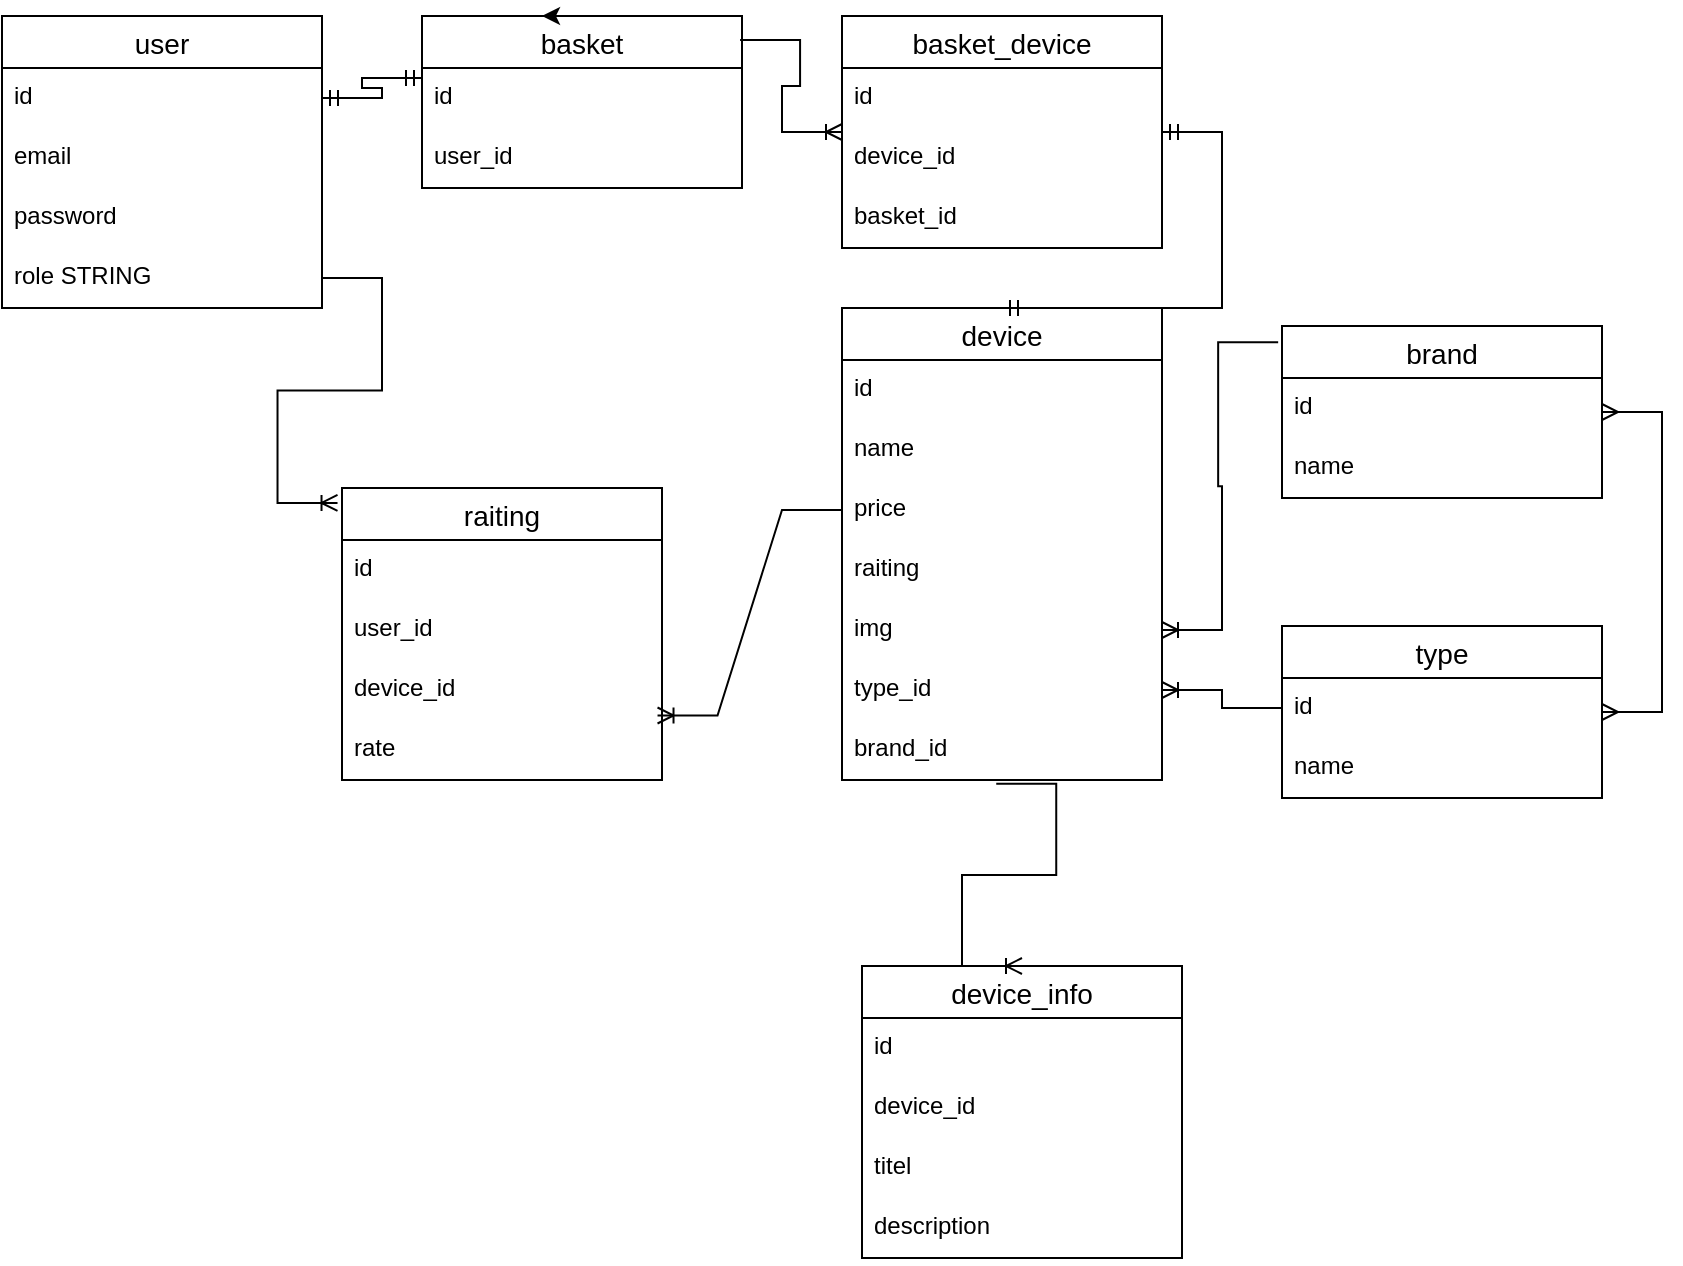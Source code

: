 <mxfile version="20.3.0" type="device"><diagram id="rqLMEa_mwbyJquFjnqyz" name="Страница 1"><mxGraphModel dx="996" dy="680" grid="1" gridSize="10" guides="1" tooltips="1" connect="1" arrows="1" fold="1" page="1" pageScale="1" pageWidth="827" pageHeight="1169" math="0" shadow="0"><root><mxCell id="0"/><mxCell id="1" parent="0"/><mxCell id="_isI66p5DLrLbes9KcqR-1" value="user" style="swimlane;fontStyle=0;childLayout=stackLayout;horizontal=1;startSize=26;horizontalStack=0;resizeParent=1;resizeParentMax=0;resizeLast=0;collapsible=1;marginBottom=0;align=center;fontSize=14;" vertex="1" parent="1"><mxGeometry x="20" y="25" width="160" height="146" as="geometry"/></mxCell><mxCell id="_isI66p5DLrLbes9KcqR-2" value="id" style="text;strokeColor=none;fillColor=none;spacingLeft=4;spacingRight=4;overflow=hidden;rotatable=0;points=[[0,0.5],[1,0.5]];portConstraint=eastwest;fontSize=12;" vertex="1" parent="_isI66p5DLrLbes9KcqR-1"><mxGeometry y="26" width="160" height="30" as="geometry"/></mxCell><mxCell id="_isI66p5DLrLbes9KcqR-3" value="email" style="text;strokeColor=none;fillColor=none;spacingLeft=4;spacingRight=4;overflow=hidden;rotatable=0;points=[[0,0.5],[1,0.5]];portConstraint=eastwest;fontSize=12;" vertex="1" parent="_isI66p5DLrLbes9KcqR-1"><mxGeometry y="56" width="160" height="30" as="geometry"/></mxCell><mxCell id="_isI66p5DLrLbes9KcqR-4" value="password" style="text;strokeColor=none;fillColor=none;spacingLeft=4;spacingRight=4;overflow=hidden;rotatable=0;points=[[0,0.5],[1,0.5]];portConstraint=eastwest;fontSize=12;" vertex="1" parent="_isI66p5DLrLbes9KcqR-1"><mxGeometry y="86" width="160" height="30" as="geometry"/></mxCell><mxCell id="_isI66p5DLrLbes9KcqR-5" value="role STRING" style="text;strokeColor=none;fillColor=none;spacingLeft=4;spacingRight=4;overflow=hidden;rotatable=0;points=[[0,0.5],[1,0.5]];portConstraint=eastwest;fontSize=12;" vertex="1" parent="_isI66p5DLrLbes9KcqR-1"><mxGeometry y="116" width="160" height="30" as="geometry"/></mxCell><mxCell id="_isI66p5DLrLbes9KcqR-6" value="basket" style="swimlane;fontStyle=0;childLayout=stackLayout;horizontal=1;startSize=26;horizontalStack=0;resizeParent=1;resizeParentMax=0;resizeLast=0;collapsible=1;marginBottom=0;align=center;fontSize=14;" vertex="1" parent="1"><mxGeometry x="230" y="25" width="160" height="86" as="geometry"/></mxCell><mxCell id="_isI66p5DLrLbes9KcqR-7" value="id" style="text;strokeColor=none;fillColor=none;spacingLeft=4;spacingRight=4;overflow=hidden;rotatable=0;points=[[0,0.5],[1,0.5]];portConstraint=eastwest;fontSize=12;" vertex="1" parent="_isI66p5DLrLbes9KcqR-6"><mxGeometry y="26" width="160" height="30" as="geometry"/></mxCell><mxCell id="_isI66p5DLrLbes9KcqR-8" value="user_id" style="text;strokeColor=none;fillColor=none;spacingLeft=4;spacingRight=4;overflow=hidden;rotatable=0;points=[[0,0.5],[1,0.5]];portConstraint=eastwest;fontSize=12;" vertex="1" parent="_isI66p5DLrLbes9KcqR-6"><mxGeometry y="56" width="160" height="30" as="geometry"/></mxCell><mxCell id="_isI66p5DLrLbes9KcqR-10" value="" style="edgeStyle=entityRelationEdgeStyle;fontSize=12;html=1;endArrow=ERmandOne;startArrow=ERmandOne;rounded=0;exitX=1;exitY=0.5;exitDx=0;exitDy=0;entryX=0;entryY=0.167;entryDx=0;entryDy=0;entryPerimeter=0;" edge="1" parent="1" source="_isI66p5DLrLbes9KcqR-2" target="_isI66p5DLrLbes9KcqR-7"><mxGeometry width="100" height="100" relative="1" as="geometry"><mxPoint x="300" y="200" as="sourcePoint"/><mxPoint x="400" y="100" as="targetPoint"/></mxGeometry></mxCell><mxCell id="_isI66p5DLrLbes9KcqR-15" value="device" style="swimlane;fontStyle=0;childLayout=stackLayout;horizontal=1;startSize=26;horizontalStack=0;resizeParent=1;resizeParentMax=0;resizeLast=0;collapsible=1;marginBottom=0;align=center;fontSize=14;" vertex="1" parent="1"><mxGeometry x="440" y="171" width="160" height="236" as="geometry"/></mxCell><mxCell id="_isI66p5DLrLbes9KcqR-17" value="id" style="text;strokeColor=none;fillColor=none;spacingLeft=4;spacingRight=4;overflow=hidden;rotatable=0;points=[[0,0.5],[1,0.5]];portConstraint=eastwest;fontSize=12;" vertex="1" parent="_isI66p5DLrLbes9KcqR-15"><mxGeometry y="26" width="160" height="30" as="geometry"/></mxCell><mxCell id="_isI66p5DLrLbes9KcqR-18" value="name" style="text;strokeColor=none;fillColor=none;spacingLeft=4;spacingRight=4;overflow=hidden;rotatable=0;points=[[0,0.5],[1,0.5]];portConstraint=eastwest;fontSize=12;" vertex="1" parent="_isI66p5DLrLbes9KcqR-15"><mxGeometry y="56" width="160" height="30" as="geometry"/></mxCell><mxCell id="_isI66p5DLrLbes9KcqR-19" value="price" style="text;strokeColor=none;fillColor=none;spacingLeft=4;spacingRight=4;overflow=hidden;rotatable=0;points=[[0,0.5],[1,0.5]];portConstraint=eastwest;fontSize=12;" vertex="1" parent="_isI66p5DLrLbes9KcqR-15"><mxGeometry y="86" width="160" height="30" as="geometry"/></mxCell><mxCell id="_isI66p5DLrLbes9KcqR-24" value="raiting" style="text;strokeColor=none;fillColor=none;spacingLeft=4;spacingRight=4;overflow=hidden;rotatable=0;points=[[0,0.5],[1,0.5]];portConstraint=eastwest;fontSize=12;" vertex="1" parent="_isI66p5DLrLbes9KcqR-15"><mxGeometry y="116" width="160" height="30" as="geometry"/></mxCell><mxCell id="_isI66p5DLrLbes9KcqR-25" value="img" style="text;strokeColor=none;fillColor=none;spacingLeft=4;spacingRight=4;overflow=hidden;rotatable=0;points=[[0,0.5],[1,0.5]];portConstraint=eastwest;fontSize=12;" vertex="1" parent="_isI66p5DLrLbes9KcqR-15"><mxGeometry y="146" width="160" height="30" as="geometry"/></mxCell><mxCell id="_isI66p5DLrLbes9KcqR-26" value="type_id" style="text;strokeColor=none;fillColor=none;spacingLeft=4;spacingRight=4;overflow=hidden;rotatable=0;points=[[0,0.5],[1,0.5]];portConstraint=eastwest;fontSize=12;" vertex="1" parent="_isI66p5DLrLbes9KcqR-15"><mxGeometry y="176" width="160" height="30" as="geometry"/></mxCell><mxCell id="_isI66p5DLrLbes9KcqR-27" value="brand_id" style="text;strokeColor=none;fillColor=none;spacingLeft=4;spacingRight=4;overflow=hidden;rotatable=0;points=[[0,0.5],[1,0.5]];portConstraint=eastwest;fontSize=12;" vertex="1" parent="_isI66p5DLrLbes9KcqR-15"><mxGeometry y="206" width="160" height="30" as="geometry"/></mxCell><mxCell id="_isI66p5DLrLbes9KcqR-28" value="type" style="swimlane;fontStyle=0;childLayout=stackLayout;horizontal=1;startSize=26;horizontalStack=0;resizeParent=1;resizeParentMax=0;resizeLast=0;collapsible=1;marginBottom=0;align=center;fontSize=14;" vertex="1" parent="1"><mxGeometry x="660" y="330" width="160" height="86" as="geometry"/></mxCell><mxCell id="_isI66p5DLrLbes9KcqR-29" value="id" style="text;strokeColor=none;fillColor=none;spacingLeft=4;spacingRight=4;overflow=hidden;rotatable=0;points=[[0,0.5],[1,0.5]];portConstraint=eastwest;fontSize=12;" vertex="1" parent="_isI66p5DLrLbes9KcqR-28"><mxGeometry y="26" width="160" height="30" as="geometry"/></mxCell><mxCell id="_isI66p5DLrLbes9KcqR-30" value="name" style="text;strokeColor=none;fillColor=none;spacingLeft=4;spacingRight=4;overflow=hidden;rotatable=0;points=[[0,0.5],[1,0.5]];portConstraint=eastwest;fontSize=12;" vertex="1" parent="_isI66p5DLrLbes9KcqR-28"><mxGeometry y="56" width="160" height="30" as="geometry"/></mxCell><mxCell id="_isI66p5DLrLbes9KcqR-32" value="brand" style="swimlane;fontStyle=0;childLayout=stackLayout;horizontal=1;startSize=26;horizontalStack=0;resizeParent=1;resizeParentMax=0;resizeLast=0;collapsible=1;marginBottom=0;align=center;fontSize=14;" vertex="1" parent="1"><mxGeometry x="660" y="180" width="160" height="86" as="geometry"/></mxCell><mxCell id="_isI66p5DLrLbes9KcqR-33" value="id" style="text;strokeColor=none;fillColor=none;spacingLeft=4;spacingRight=4;overflow=hidden;rotatable=0;points=[[0,0.5],[1,0.5]];portConstraint=eastwest;fontSize=12;" vertex="1" parent="_isI66p5DLrLbes9KcqR-32"><mxGeometry y="26" width="160" height="30" as="geometry"/></mxCell><mxCell id="_isI66p5DLrLbes9KcqR-34" value="name" style="text;strokeColor=none;fillColor=none;spacingLeft=4;spacingRight=4;overflow=hidden;rotatable=0;points=[[0,0.5],[1,0.5]];portConstraint=eastwest;fontSize=12;" vertex="1" parent="_isI66p5DLrLbes9KcqR-32"><mxGeometry y="56" width="160" height="30" as="geometry"/></mxCell><mxCell id="_isI66p5DLrLbes9KcqR-36" value="" style="edgeStyle=entityRelationEdgeStyle;fontSize=12;html=1;endArrow=ERoneToMany;rounded=0;entryX=1;entryY=0.5;entryDx=0;entryDy=0;" edge="1" parent="1" source="_isI66p5DLrLbes9KcqR-29" target="_isI66p5DLrLbes9KcqR-26"><mxGeometry width="100" height="100" relative="1" as="geometry"><mxPoint x="370" y="380" as="sourcePoint"/><mxPoint x="270" y="230" as="targetPoint"/></mxGeometry></mxCell><mxCell id="_isI66p5DLrLbes9KcqR-37" value="" style="edgeStyle=entityRelationEdgeStyle;fontSize=12;html=1;endArrow=ERoneToMany;rounded=0;entryX=1;entryY=0.5;entryDx=0;entryDy=0;exitX=-0.012;exitY=0.095;exitDx=0;exitDy=0;exitPerimeter=0;" edge="1" parent="1" source="_isI66p5DLrLbes9KcqR-32" target="_isI66p5DLrLbes9KcqR-25"><mxGeometry width="100" height="100" relative="1" as="geometry"><mxPoint x="370" y="380" as="sourcePoint"/><mxPoint x="470" y="280" as="targetPoint"/></mxGeometry></mxCell><mxCell id="_isI66p5DLrLbes9KcqR-38" value="" style="edgeStyle=entityRelationEdgeStyle;fontSize=12;html=1;endArrow=ERmany;startArrow=ERmany;rounded=0;" edge="1" parent="1" source="_isI66p5DLrLbes9KcqR-28" target="_isI66p5DLrLbes9KcqR-32"><mxGeometry width="100" height="100" relative="1" as="geometry"><mxPoint x="570" y="490" as="sourcePoint"/><mxPoint x="470" y="280" as="targetPoint"/></mxGeometry></mxCell><mxCell id="_isI66p5DLrLbes9KcqR-39" value="device_info" style="swimlane;fontStyle=0;childLayout=stackLayout;horizontal=1;startSize=26;horizontalStack=0;resizeParent=1;resizeParentMax=0;resizeLast=0;collapsible=1;marginBottom=0;align=center;fontSize=14;" vertex="1" parent="1"><mxGeometry x="450" y="500" width="160" height="146" as="geometry"/></mxCell><mxCell id="_isI66p5DLrLbes9KcqR-40" value="id" style="text;strokeColor=none;fillColor=none;spacingLeft=4;spacingRight=4;overflow=hidden;rotatable=0;points=[[0,0.5],[1,0.5]];portConstraint=eastwest;fontSize=12;" vertex="1" parent="_isI66p5DLrLbes9KcqR-39"><mxGeometry y="26" width="160" height="30" as="geometry"/></mxCell><mxCell id="_isI66p5DLrLbes9KcqR-41" value="device_id" style="text;strokeColor=none;fillColor=none;spacingLeft=4;spacingRight=4;overflow=hidden;rotatable=0;points=[[0,0.5],[1,0.5]];portConstraint=eastwest;fontSize=12;" vertex="1" parent="_isI66p5DLrLbes9KcqR-39"><mxGeometry y="56" width="160" height="30" as="geometry"/></mxCell><mxCell id="_isI66p5DLrLbes9KcqR-42" value="titel" style="text;strokeColor=none;fillColor=none;spacingLeft=4;spacingRight=4;overflow=hidden;rotatable=0;points=[[0,0.5],[1,0.5]];portConstraint=eastwest;fontSize=12;" vertex="1" parent="_isI66p5DLrLbes9KcqR-39"><mxGeometry y="86" width="160" height="30" as="geometry"/></mxCell><mxCell id="_isI66p5DLrLbes9KcqR-44" value="description" style="text;strokeColor=none;fillColor=none;spacingLeft=4;spacingRight=4;overflow=hidden;rotatable=0;points=[[0,0.5],[1,0.5]];portConstraint=eastwest;fontSize=12;" vertex="1" parent="_isI66p5DLrLbes9KcqR-39"><mxGeometry y="116" width="160" height="30" as="geometry"/></mxCell><mxCell id="_isI66p5DLrLbes9KcqR-43" value="" style="edgeStyle=entityRelationEdgeStyle;fontSize=12;html=1;endArrow=ERoneToMany;rounded=0;entryX=0.5;entryY=0;entryDx=0;entryDy=0;exitX=0.482;exitY=1.063;exitDx=0;exitDy=0;exitPerimeter=0;" edge="1" parent="1" source="_isI66p5DLrLbes9KcqR-27" target="_isI66p5DLrLbes9KcqR-39"><mxGeometry width="100" height="100" relative="1" as="geometry"><mxPoint x="370" y="380" as="sourcePoint"/><mxPoint x="470" y="280" as="targetPoint"/></mxGeometry></mxCell><mxCell id="_isI66p5DLrLbes9KcqR-45" value="basket_device" style="swimlane;fontStyle=0;childLayout=stackLayout;horizontal=1;startSize=26;horizontalStack=0;resizeParent=1;resizeParentMax=0;resizeLast=0;collapsible=1;marginBottom=0;align=center;fontSize=14;" vertex="1" parent="1"><mxGeometry x="440" y="25" width="160" height="116" as="geometry"/></mxCell><mxCell id="_isI66p5DLrLbes9KcqR-46" value="id" style="text;strokeColor=none;fillColor=none;spacingLeft=4;spacingRight=4;overflow=hidden;rotatable=0;points=[[0,0.5],[1,0.5]];portConstraint=eastwest;fontSize=12;" vertex="1" parent="_isI66p5DLrLbes9KcqR-45"><mxGeometry y="26" width="160" height="30" as="geometry"/></mxCell><mxCell id="_isI66p5DLrLbes9KcqR-47" value="device_id" style="text;strokeColor=none;fillColor=none;spacingLeft=4;spacingRight=4;overflow=hidden;rotatable=0;points=[[0,0.5],[1,0.5]];portConstraint=eastwest;fontSize=12;" vertex="1" parent="_isI66p5DLrLbes9KcqR-45"><mxGeometry y="56" width="160" height="30" as="geometry"/></mxCell><mxCell id="_isI66p5DLrLbes9KcqR-48" value="basket_id" style="text;strokeColor=none;fillColor=none;spacingLeft=4;spacingRight=4;overflow=hidden;rotatable=0;points=[[0,0.5],[1,0.5]];portConstraint=eastwest;fontSize=12;" vertex="1" parent="_isI66p5DLrLbes9KcqR-45"><mxGeometry y="86" width="160" height="30" as="geometry"/></mxCell><mxCell id="_isI66p5DLrLbes9KcqR-49" value="" style="edgeStyle=entityRelationEdgeStyle;fontSize=12;html=1;endArrow=ERoneToMany;rounded=0;exitX=0.994;exitY=0.14;exitDx=0;exitDy=0;exitPerimeter=0;" edge="1" parent="1" source="_isI66p5DLrLbes9KcqR-6" target="_isI66p5DLrLbes9KcqR-45"><mxGeometry width="100" height="100" relative="1" as="geometry"><mxPoint x="370" y="380" as="sourcePoint"/><mxPoint x="470" y="280" as="targetPoint"/></mxGeometry></mxCell><mxCell id="_isI66p5DLrLbes9KcqR-50" value="" style="edgeStyle=entityRelationEdgeStyle;fontSize=12;html=1;endArrow=ERmandOne;startArrow=ERmandOne;rounded=0;exitX=0.5;exitY=0;exitDx=0;exitDy=0;" edge="1" parent="1" source="_isI66p5DLrLbes9KcqR-15" target="_isI66p5DLrLbes9KcqR-45"><mxGeometry width="100" height="100" relative="1" as="geometry"><mxPoint x="370" y="380" as="sourcePoint"/><mxPoint x="470" y="280" as="targetPoint"/></mxGeometry></mxCell><mxCell id="_isI66p5DLrLbes9KcqR-51" style="edgeStyle=orthogonalEdgeStyle;rounded=0;orthogonalLoop=1;jettySize=auto;html=1;exitX=0.5;exitY=0;exitDx=0;exitDy=0;entryX=0.375;entryY=0;entryDx=0;entryDy=0;entryPerimeter=0;" edge="1" parent="1" source="_isI66p5DLrLbes9KcqR-6" target="_isI66p5DLrLbes9KcqR-6"><mxGeometry relative="1" as="geometry"/></mxCell><mxCell id="_isI66p5DLrLbes9KcqR-53" value="raiting" style="swimlane;fontStyle=0;childLayout=stackLayout;horizontal=1;startSize=26;horizontalStack=0;resizeParent=1;resizeParentMax=0;resizeLast=0;collapsible=1;marginBottom=0;align=center;fontSize=14;" vertex="1" parent="1"><mxGeometry x="190" y="261" width="160" height="146" as="geometry"/></mxCell><mxCell id="_isI66p5DLrLbes9KcqR-54" value="id" style="text;strokeColor=none;fillColor=none;spacingLeft=4;spacingRight=4;overflow=hidden;rotatable=0;points=[[0,0.5],[1,0.5]];portConstraint=eastwest;fontSize=12;" vertex="1" parent="_isI66p5DLrLbes9KcqR-53"><mxGeometry y="26" width="160" height="30" as="geometry"/></mxCell><mxCell id="_isI66p5DLrLbes9KcqR-55" value="user_id" style="text;strokeColor=none;fillColor=none;spacingLeft=4;spacingRight=4;overflow=hidden;rotatable=0;points=[[0,0.5],[1,0.5]];portConstraint=eastwest;fontSize=12;" vertex="1" parent="_isI66p5DLrLbes9KcqR-53"><mxGeometry y="56" width="160" height="30" as="geometry"/></mxCell><mxCell id="_isI66p5DLrLbes9KcqR-56" value="device_id" style="text;strokeColor=none;fillColor=none;spacingLeft=4;spacingRight=4;overflow=hidden;rotatable=0;points=[[0,0.5],[1,0.5]];portConstraint=eastwest;fontSize=12;" vertex="1" parent="_isI66p5DLrLbes9KcqR-53"><mxGeometry y="86" width="160" height="30" as="geometry"/></mxCell><mxCell id="_isI66p5DLrLbes9KcqR-57" value="rate" style="text;strokeColor=none;fillColor=none;spacingLeft=4;spacingRight=4;overflow=hidden;rotatable=0;points=[[0,0.5],[1,0.5]];portConstraint=eastwest;fontSize=12;" vertex="1" parent="_isI66p5DLrLbes9KcqR-53"><mxGeometry y="116" width="160" height="30" as="geometry"/></mxCell><mxCell id="_isI66p5DLrLbes9KcqR-58" value="" style="edgeStyle=entityRelationEdgeStyle;fontSize=12;html=1;endArrow=ERoneToMany;rounded=0;exitX=1;exitY=0.5;exitDx=0;exitDy=0;entryX=-0.014;entryY=0.051;entryDx=0;entryDy=0;entryPerimeter=0;" edge="1" parent="1" source="_isI66p5DLrLbes9KcqR-5" target="_isI66p5DLrLbes9KcqR-53"><mxGeometry width="100" height="100" relative="1" as="geometry"><mxPoint x="340" y="360" as="sourcePoint"/><mxPoint x="440" y="260" as="targetPoint"/></mxGeometry></mxCell><mxCell id="_isI66p5DLrLbes9KcqR-60" value="" style="edgeStyle=entityRelationEdgeStyle;fontSize=12;html=1;endArrow=ERoneToMany;rounded=0;entryX=0.986;entryY=-0.075;entryDx=0;entryDy=0;entryPerimeter=0;exitX=0;exitY=0.5;exitDx=0;exitDy=0;" edge="1" parent="1" source="_isI66p5DLrLbes9KcqR-19" target="_isI66p5DLrLbes9KcqR-57"><mxGeometry width="100" height="100" relative="1" as="geometry"><mxPoint x="340" y="360" as="sourcePoint"/><mxPoint x="440" y="260" as="targetPoint"/></mxGeometry></mxCell></root></mxGraphModel></diagram></mxfile>